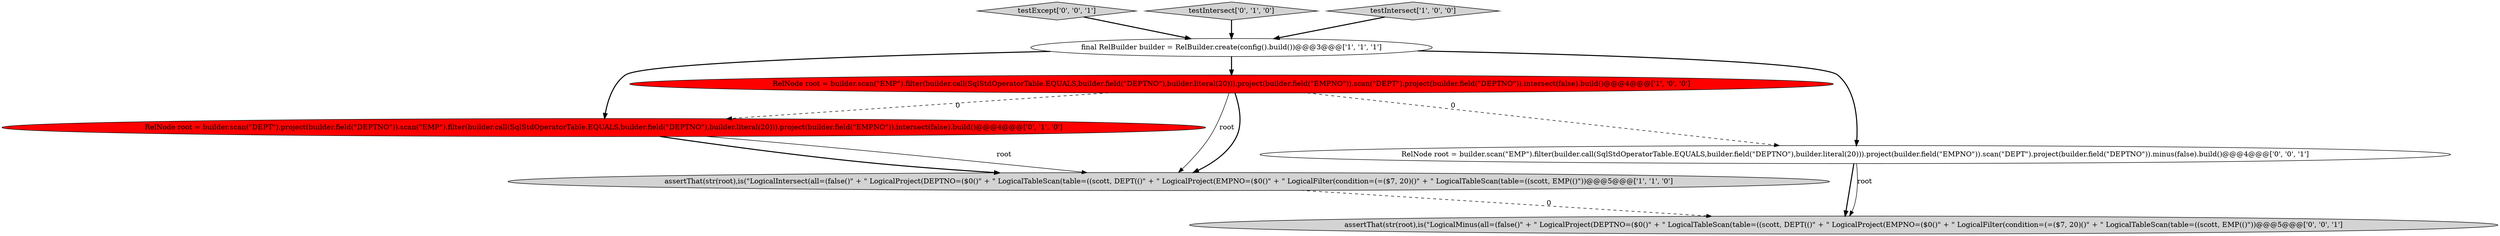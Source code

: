 digraph {
3 [style = filled, label = "assertThat(str(root),is(\"LogicalIntersect(all=(false()\" + \" LogicalProject(DEPTNO=($0()\" + \" LogicalTableScan(table=((scott, DEPT(()\" + \" LogicalProject(EMPNO=($0()\" + \" LogicalFilter(condition=(=($7, 20)()\" + \" LogicalTableScan(table=((scott, EMP(()\"))@@@5@@@['1', '1', '0']", fillcolor = lightgray, shape = ellipse image = "AAA0AAABBB1BBB"];
4 [style = filled, label = "RelNode root = builder.scan(\"DEPT\").project(builder.field(\"DEPTNO\")).scan(\"EMP\").filter(builder.call(SqlStdOperatorTable.EQUALS,builder.field(\"DEPTNO\"),builder.literal(20))).project(builder.field(\"EMPNO\")).intersect(false).build()@@@4@@@['0', '1', '0']", fillcolor = red, shape = ellipse image = "AAA1AAABBB2BBB"];
6 [style = filled, label = "assertThat(str(root),is(\"LogicalMinus(all=(false()\" + \" LogicalProject(DEPTNO=($0()\" + \" LogicalTableScan(table=((scott, DEPT(()\" + \" LogicalProject(EMPNO=($0()\" + \" LogicalFilter(condition=(=($7, 20)()\" + \" LogicalTableScan(table=((scott, EMP(()\"))@@@5@@@['0', '0', '1']", fillcolor = lightgray, shape = ellipse image = "AAA0AAABBB3BBB"];
2 [style = filled, label = "RelNode root = builder.scan(\"EMP\").filter(builder.call(SqlStdOperatorTable.EQUALS,builder.field(\"DEPTNO\"),builder.literal(20))).project(builder.field(\"EMPNO\")).scan(\"DEPT\").project(builder.field(\"DEPTNO\")).intersect(false).build()@@@4@@@['1', '0', '0']", fillcolor = red, shape = ellipse image = "AAA1AAABBB1BBB"];
7 [style = filled, label = "testExcept['0', '0', '1']", fillcolor = lightgray, shape = diamond image = "AAA0AAABBB3BBB"];
8 [style = filled, label = "RelNode root = builder.scan(\"EMP\").filter(builder.call(SqlStdOperatorTable.EQUALS,builder.field(\"DEPTNO\"),builder.literal(20))).project(builder.field(\"EMPNO\")).scan(\"DEPT\").project(builder.field(\"DEPTNO\")).minus(false).build()@@@4@@@['0', '0', '1']", fillcolor = white, shape = ellipse image = "AAA0AAABBB3BBB"];
0 [style = filled, label = "final RelBuilder builder = RelBuilder.create(config().build())@@@3@@@['1', '1', '1']", fillcolor = white, shape = ellipse image = "AAA0AAABBB1BBB"];
5 [style = filled, label = "testIntersect['0', '1', '0']", fillcolor = lightgray, shape = diamond image = "AAA0AAABBB2BBB"];
1 [style = filled, label = "testIntersect['1', '0', '0']", fillcolor = lightgray, shape = diamond image = "AAA0AAABBB1BBB"];
4->3 [style = bold, label=""];
2->3 [style = solid, label="root"];
4->3 [style = solid, label="root"];
2->4 [style = dashed, label="0"];
8->6 [style = bold, label=""];
7->0 [style = bold, label=""];
3->6 [style = dashed, label="0"];
1->0 [style = bold, label=""];
5->0 [style = bold, label=""];
8->6 [style = solid, label="root"];
0->4 [style = bold, label=""];
2->8 [style = dashed, label="0"];
2->3 [style = bold, label=""];
0->2 [style = bold, label=""];
0->8 [style = bold, label=""];
}
